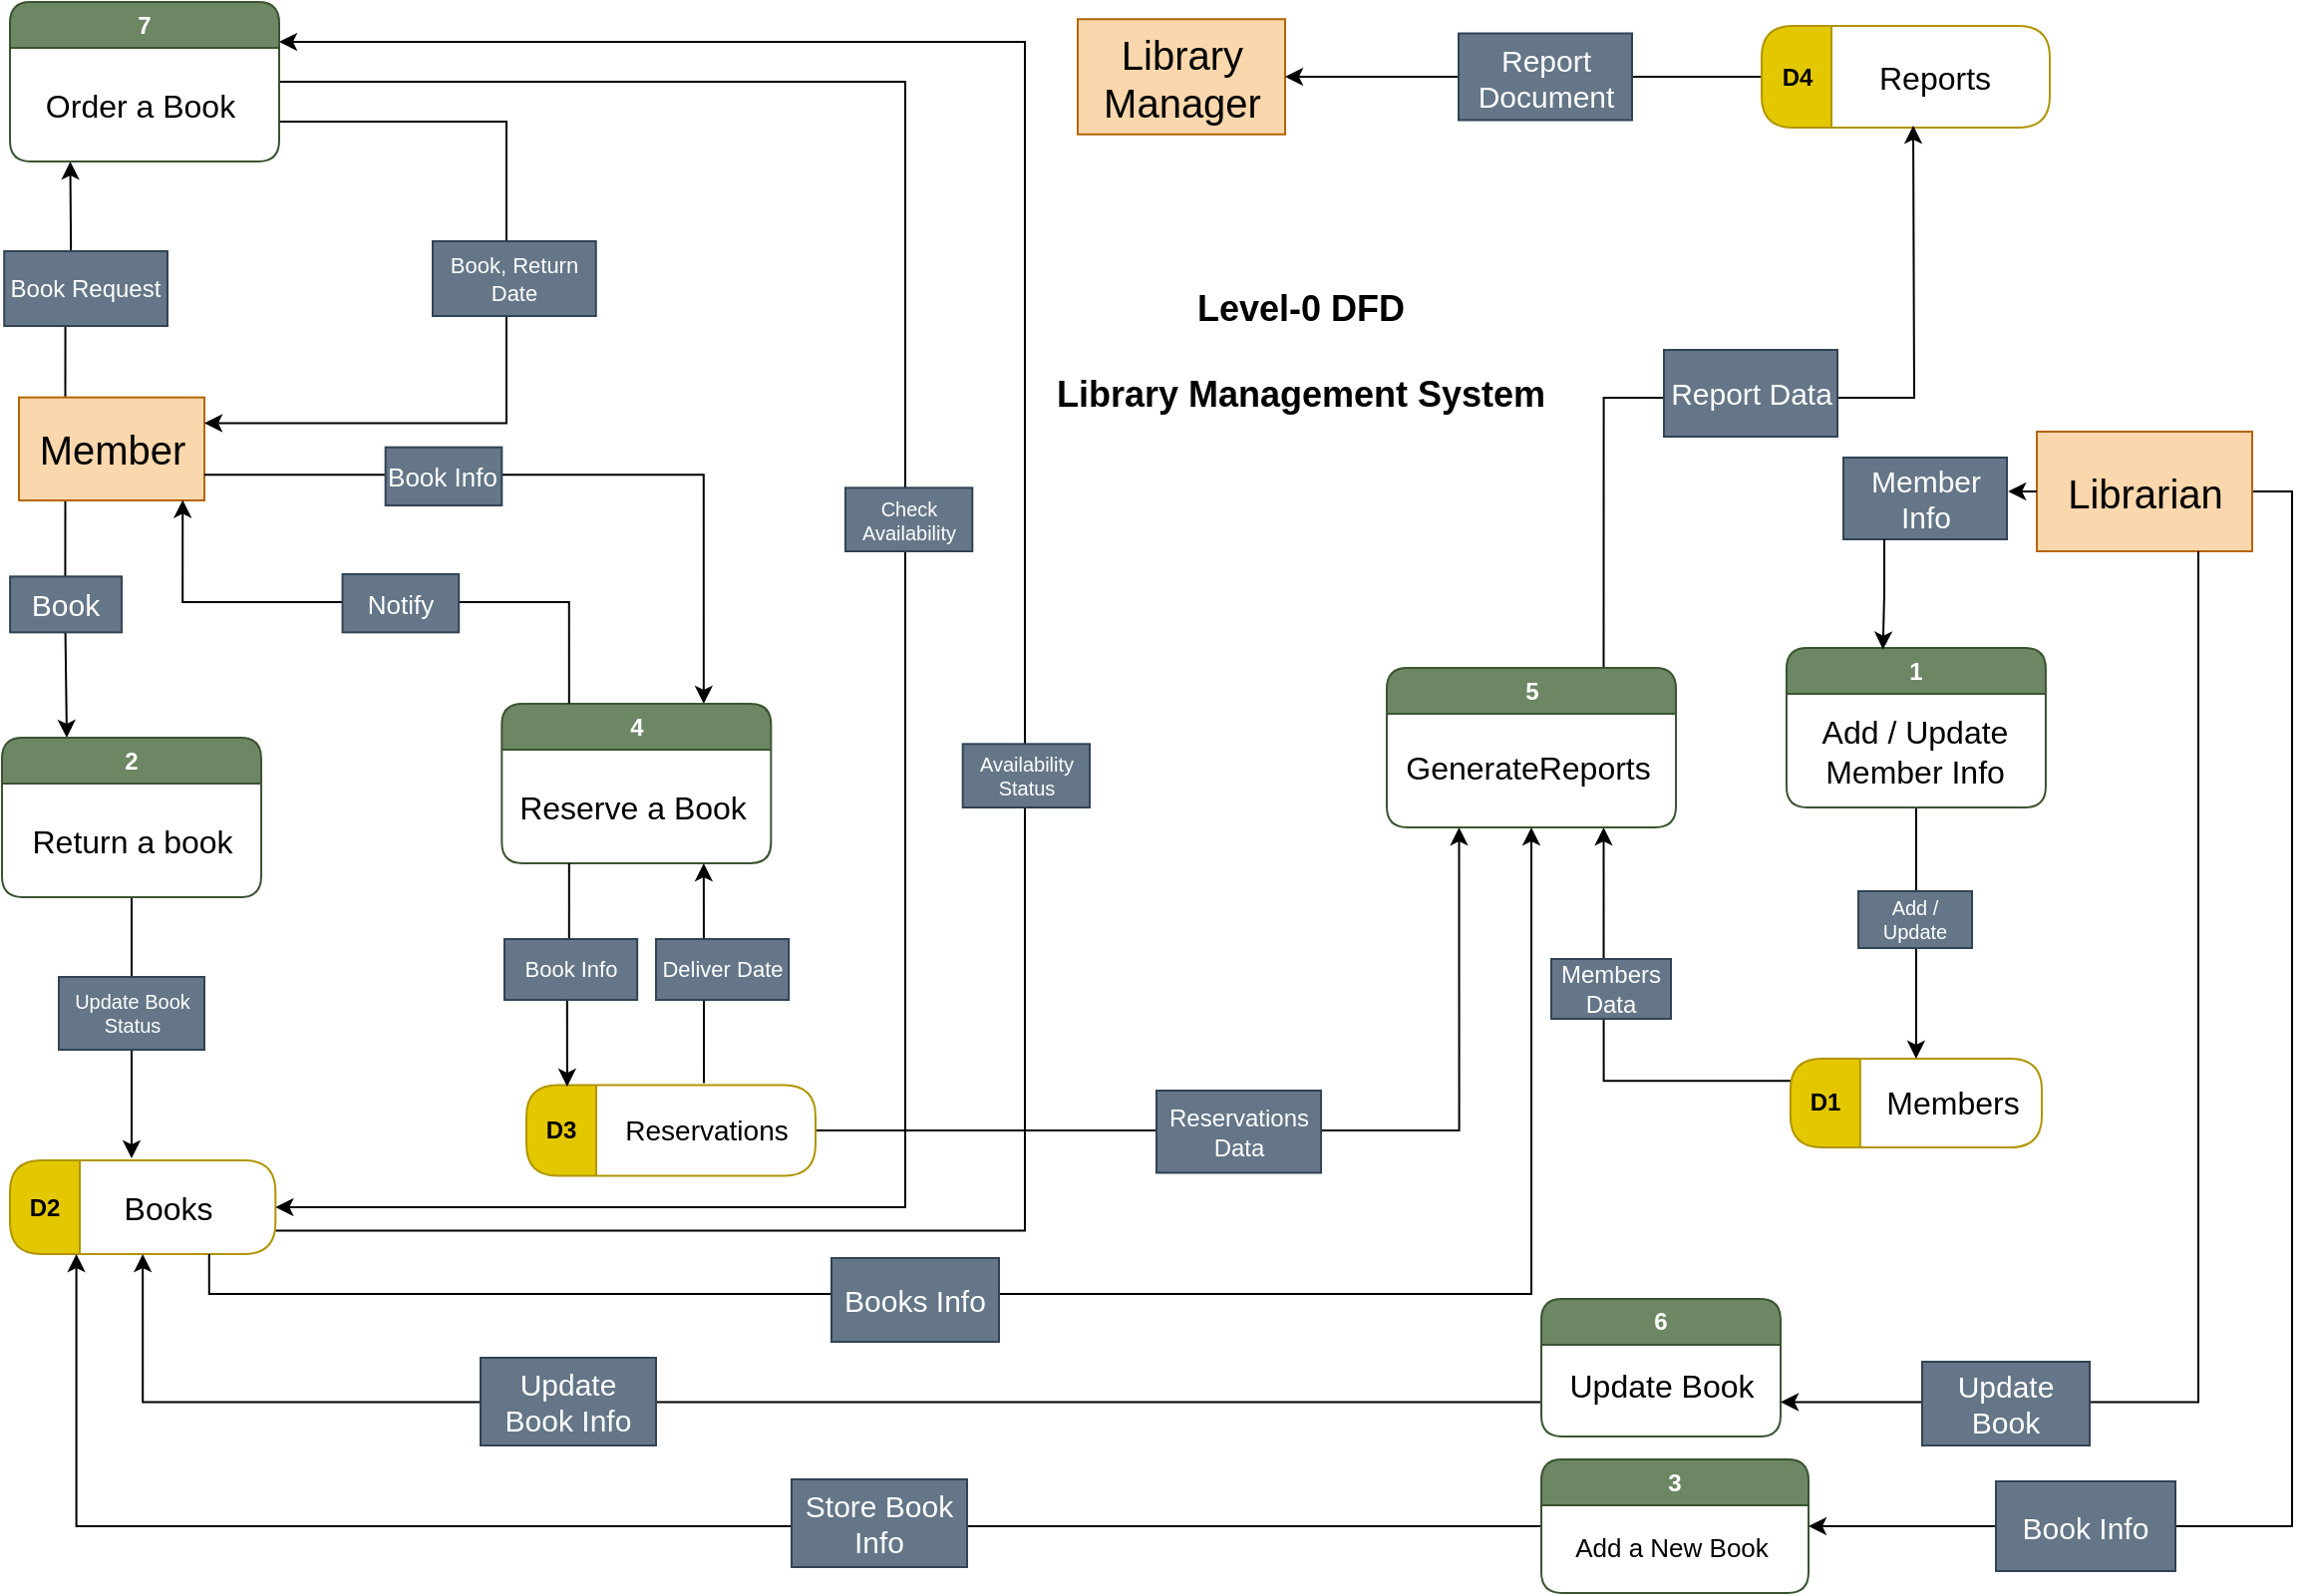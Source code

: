 <mxfile version="23.1.5" type="device">
  <diagram name="Page-1" id="UO-2janXki3INj6RSUzA">
    <mxGraphModel dx="-331" dy="516" grid="1" gridSize="10" guides="1" tooltips="1" connect="1" arrows="1" fold="1" page="1" pageScale="1" pageWidth="1169" pageHeight="827" math="0" shadow="0">
      <root>
        <mxCell id="0" />
        <mxCell id="1" parent="0" />
        <mxCell id="6MY7E0qqYCqP_GdmZhxb-77" style="edgeStyle=orthogonalEdgeStyle;rounded=0;orthogonalLoop=1;jettySize=auto;html=1;exitX=0.25;exitY=0;exitDx=0;exitDy=0;" parent="1" source="SIbeXiMkhlzWqAwlZW-l-3" edge="1">
          <mxGeometry relative="1" as="geometry">
            <mxPoint x="1211.231" y="90" as="targetPoint" />
          </mxGeometry>
        </mxCell>
        <mxCell id="6MY7E0qqYCqP_GdmZhxb-116" style="edgeStyle=orthogonalEdgeStyle;rounded=0;orthogonalLoop=1;jettySize=auto;html=1;exitX=0.25;exitY=1;exitDx=0;exitDy=0;entryX=0.25;entryY=0;entryDx=0;entryDy=0;" parent="1" source="SIbeXiMkhlzWqAwlZW-l-3" target="SIbeXiMkhlzWqAwlZW-l-41" edge="1">
          <mxGeometry relative="1" as="geometry" />
        </mxCell>
        <mxCell id="SIbeXiMkhlzWqAwlZW-l-3" value="Member" style="rounded=0;whiteSpace=wrap;html=1;fontSize=20;fillColor=#fad7ac;strokeColor=#b46504;" parent="1" vertex="1">
          <mxGeometry x="1185.5" y="208.33" width="93" height="51.67" as="geometry" />
        </mxCell>
        <mxCell id="6MY7E0qqYCqP_GdmZhxb-106" style="edgeStyle=orthogonalEdgeStyle;rounded=0;orthogonalLoop=1;jettySize=auto;html=1;exitX=0.25;exitY=1;exitDx=0;exitDy=0;entryX=1;entryY=0.25;entryDx=0;entryDy=0;" parent="1" source="SIbeXiMkhlzWqAwlZW-l-14" target="6MY7E0qqYCqP_GdmZhxb-69" edge="1">
          <mxGeometry relative="1" as="geometry">
            <Array as="points">
              <mxPoint x="1690" y="626" />
              <mxPoint x="1690" y="30" />
            </Array>
          </mxGeometry>
        </mxCell>
        <mxCell id="SIbeXiMkhlzWqAwlZW-l-14" value="D2" style="swimlane;whiteSpace=wrap;html=1;direction=north;startSize=35;rounded=1;fillColor=#e3c800;fontColor=#000000;strokeColor=#B09500;" parent="1" vertex="1">
          <mxGeometry x="1181" y="591" width="133.17" height="47" as="geometry" />
        </mxCell>
        <mxCell id="SIbeXiMkhlzWqAwlZW-l-18" value="Books" style="text;html=1;align=center;verticalAlign=middle;resizable=0;points=[];autosize=1;strokeColor=none;fillColor=none;fontSize=16;" parent="SIbeXiMkhlzWqAwlZW-l-14" vertex="1">
          <mxGeometry x="44" y="8.5" width="70" height="30" as="geometry" />
        </mxCell>
        <mxCell id="6MY7E0qqYCqP_GdmZhxb-67" style="edgeStyle=orthogonalEdgeStyle;rounded=0;orthogonalLoop=1;jettySize=auto;html=1;exitX=0.5;exitY=1;exitDx=0;exitDy=0;" parent="1" source="SIbeXiMkhlzWqAwlZW-l-41" edge="1">
          <mxGeometry relative="1" as="geometry">
            <mxPoint x="1242" y="590" as="targetPoint" />
          </mxGeometry>
        </mxCell>
        <mxCell id="SIbeXiMkhlzWqAwlZW-l-41" value="2" style="swimlane;whiteSpace=wrap;html=1;rounded=1;fillColor=#6d8764;fontColor=#ffffff;strokeColor=#3A5431;" parent="1" vertex="1">
          <mxGeometry x="1177" y="379" width="130" height="80" as="geometry" />
        </mxCell>
        <mxCell id="SIbeXiMkhlzWqAwlZW-l-42" value="Return a book" style="text;html=1;align=center;verticalAlign=middle;resizable=0;points=[];autosize=1;strokeColor=none;fillColor=none;fontSize=16;" parent="SIbeXiMkhlzWqAwlZW-l-41" vertex="1">
          <mxGeometry x="5" y="37" width="120" height="30" as="geometry" />
        </mxCell>
        <mxCell id="SIbeXiMkhlzWqAwlZW-l-55" style="edgeStyle=orthogonalEdgeStyle;rounded=0;orthogonalLoop=1;jettySize=auto;html=1;exitX=0;exitY=0.5;exitDx=0;exitDy=0;entryX=0;entryY=0.25;entryDx=0;entryDy=0;" parent="1" source="SIbeXiMkhlzWqAwlZW-l-51" target="SIbeXiMkhlzWqAwlZW-l-14" edge="1">
          <mxGeometry relative="1" as="geometry" />
        </mxCell>
        <mxCell id="SIbeXiMkhlzWqAwlZW-l-51" value="3" style="swimlane;whiteSpace=wrap;html=1;rounded=1;fillColor=#6d8764;fontColor=#ffffff;strokeColor=#3A5431;" parent="1" vertex="1">
          <mxGeometry x="1949" y="741" width="134" height="67" as="geometry" />
        </mxCell>
        <mxCell id="SIbeXiMkhlzWqAwlZW-l-52" value="Add a New Book" style="text;html=1;align=center;verticalAlign=middle;resizable=0;points=[];autosize=1;strokeColor=none;fillColor=none;fontSize=13;" parent="SIbeXiMkhlzWqAwlZW-l-51" vertex="1">
          <mxGeometry x="5" y="29" width="120" height="30" as="geometry" />
        </mxCell>
        <mxCell id="SIbeXiMkhlzWqAwlZW-l-53" style="edgeStyle=orthogonalEdgeStyle;rounded=0;orthogonalLoop=1;jettySize=auto;html=1;exitX=1;exitY=0.5;exitDx=0;exitDy=0;entryX=1;entryY=0.5;entryDx=0;entryDy=0;" parent="1" source="SIbeXiMkhlzWqAwlZW-l-6" target="SIbeXiMkhlzWqAwlZW-l-51" edge="1">
          <mxGeometry relative="1" as="geometry" />
        </mxCell>
        <mxCell id="SIbeXiMkhlzWqAwlZW-l-59" style="edgeStyle=orthogonalEdgeStyle;rounded=0;orthogonalLoop=1;jettySize=auto;html=1;exitX=1;exitY=0.75;exitDx=0;exitDy=0;entryX=0.75;entryY=0;entryDx=0;entryDy=0;" parent="1" source="SIbeXiMkhlzWqAwlZW-l-3" target="SIbeXiMkhlzWqAwlZW-l-57" edge="1">
          <mxGeometry relative="1" as="geometry" />
        </mxCell>
        <mxCell id="SIbeXiMkhlzWqAwlZW-l-69" style="edgeStyle=orthogonalEdgeStyle;rounded=0;orthogonalLoop=1;jettySize=auto;html=1;exitX=0;exitY=0.75;exitDx=0;exitDy=0;entryX=0.5;entryY=1;entryDx=0;entryDy=0;" parent="1" source="SIbeXiMkhlzWqAwlZW-l-14" target="SIbeXiMkhlzWqAwlZW-l-65" edge="1">
          <mxGeometry relative="1" as="geometry" />
        </mxCell>
        <mxCell id="SIbeXiMkhlzWqAwlZW-l-83" value="&lt;font style=&quot;font-size: 15px;&quot;&gt;Book Info&lt;/font&gt;" style="rounded=0;whiteSpace=wrap;html=1;fillColor=#647687;strokeColor=#314354;fontColor=#ffffff;fontSize=15;" parent="1" vertex="1">
          <mxGeometry x="2177" y="752" width="90" height="45" as="geometry" />
        </mxCell>
        <mxCell id="SIbeXiMkhlzWqAwlZW-l-87" value="Update Book&lt;br style=&quot;font-size: 10px;&quot;&gt;Status" style="rounded=0;whiteSpace=wrap;html=1;fillColor=#647687;fontColor=#ffffff;strokeColor=#314354;fontSize=10;" parent="1" vertex="1">
          <mxGeometry x="1205.5" y="499" width="73" height="36.5" as="geometry" />
        </mxCell>
        <mxCell id="SIbeXiMkhlzWqAwlZW-l-93" value="Store Book Info" style="rounded=0;whiteSpace=wrap;html=1;fontSize=15;fillColor=#647687;fontColor=#ffffff;strokeColor=#314354;" parent="1" vertex="1">
          <mxGeometry x="1573" y="751" width="88" height="44" as="geometry" />
        </mxCell>
        <mxCell id="SIbeXiMkhlzWqAwlZW-l-94" value="&lt;font style=&quot;font-size: 15px;&quot;&gt;Books Info&lt;/font&gt;" style="rounded=0;whiteSpace=wrap;html=1;fillColor=#647687;strokeColor=#314354;fontColor=#ffffff;fontSize=15;" parent="1" vertex="1">
          <mxGeometry x="1593" y="640" width="84" height="42" as="geometry" />
        </mxCell>
        <mxCell id="SIbeXiMkhlzWqAwlZW-l-6" value="&lt;font style=&quot;font-size: 20px;&quot;&gt;Librarian&lt;/font&gt;" style="rounded=0;whiteSpace=wrap;html=1;fillColor=#fad7ac;strokeColor=#b46504;fontSize=20;" parent="1" vertex="1">
          <mxGeometry x="2197.5" y="225.5" width="108" height="60" as="geometry" />
        </mxCell>
        <mxCell id="SIbeXiMkhlzWqAwlZW-l-15" value="D1" style="swimlane;whiteSpace=wrap;html=1;direction=north;startSize=35;rounded=1;swimlaneLine=1;glass=0;shadow=0;fillColor=#e3c800;fontColor=#000000;strokeColor=#B09500;" parent="1" vertex="1">
          <mxGeometry x="2073.92" y="540" width="126.08" height="44.5" as="geometry">
            <mxRectangle x="780" y="320" width="70" height="35" as="alternateBounds" />
          </mxGeometry>
        </mxCell>
        <mxCell id="SIbeXiMkhlzWqAwlZW-l-17" value="Members" style="text;html=1;align=center;verticalAlign=middle;resizable=0;points=[];autosize=1;strokeColor=none;fillColor=none;fontSize=16;container=1;" parent="SIbeXiMkhlzWqAwlZW-l-15" vertex="1">
          <mxGeometry x="36.08" y="7.25" width="90" height="30" as="geometry" />
        </mxCell>
        <mxCell id="SIbeXiMkhlzWqAwlZW-l-32" value="" style="text;html=1;align=center;verticalAlign=middle;resizable=0;points=[];autosize=1;strokeColor=none;fillColor=none;fontSize=13;" parent="1" vertex="1">
          <mxGeometry x="2129" y="470" width="100" height="30" as="geometry" />
        </mxCell>
        <mxCell id="SIbeXiMkhlzWqAwlZW-l-67" style="edgeStyle=orthogonalEdgeStyle;rounded=0;orthogonalLoop=1;jettySize=auto;html=1;exitX=0.75;exitY=0;exitDx=0;exitDy=0;entryX=0.75;entryY=1;entryDx=0;entryDy=0;" parent="1" source="SIbeXiMkhlzWqAwlZW-l-15" target="SIbeXiMkhlzWqAwlZW-l-65" edge="1">
          <mxGeometry relative="1" as="geometry" />
        </mxCell>
        <mxCell id="6MY7E0qqYCqP_GdmZhxb-8" style="edgeStyle=orthogonalEdgeStyle;rounded=0;orthogonalLoop=1;jettySize=auto;html=1;exitX=0;exitY=0.75;exitDx=0;exitDy=0;entryX=0;entryY=0.5;entryDx=0;entryDy=0;" parent="1" source="6MY7E0qqYCqP_GdmZhxb-4" target="SIbeXiMkhlzWqAwlZW-l-14" edge="1">
          <mxGeometry relative="1" as="geometry">
            <mxPoint x="1944" y="712" as="sourcePoint" />
            <mxPoint x="1269" y="660" as="targetPoint" />
          </mxGeometry>
        </mxCell>
        <mxCell id="6MY7E0qqYCqP_GdmZhxb-4" value="6" style="swimlane;whiteSpace=wrap;html=1;rounded=1;fillColor=#6d8764;fontColor=#ffffff;strokeColor=#3A5431;" parent="1" vertex="1">
          <mxGeometry x="1949" y="660.5" width="120" height="69" as="geometry" />
        </mxCell>
        <mxCell id="6MY7E0qqYCqP_GdmZhxb-5" value="Update Book" style="text;html=1;align=center;verticalAlign=middle;resizable=0;points=[];autosize=1;strokeColor=none;fillColor=none;fontSize=16;" parent="6MY7E0qqYCqP_GdmZhxb-4" vertex="1">
          <mxGeometry y="28.5" width="120" height="30" as="geometry" />
        </mxCell>
        <mxCell id="6MY7E0qqYCqP_GdmZhxb-7" style="edgeStyle=orthogonalEdgeStyle;rounded=0;orthogonalLoop=1;jettySize=auto;html=1;exitX=0.75;exitY=1;exitDx=0;exitDy=0;entryX=1;entryY=0.75;entryDx=0;entryDy=0;" parent="1" source="SIbeXiMkhlzWqAwlZW-l-6" target="6MY7E0qqYCqP_GdmZhxb-4" edge="1">
          <mxGeometry relative="1" as="geometry" />
        </mxCell>
        <mxCell id="6MY7E0qqYCqP_GdmZhxb-61" value="Update Book Info" style="rounded=0;whiteSpace=wrap;html=1;fontSize=15;fillColor=#647687;fontColor=#ffffff;strokeColor=#314354;" parent="1" vertex="1">
          <mxGeometry x="1417" y="690" width="88" height="44" as="geometry" />
        </mxCell>
        <mxCell id="6MY7E0qqYCqP_GdmZhxb-64" value="&lt;font style=&quot;font-size: 15px;&quot;&gt;Update Book&lt;/font&gt;" style="rounded=0;whiteSpace=wrap;html=1;fillColor=#647687;strokeColor=#314354;fontColor=#ffffff;fontSize=15;" parent="1" vertex="1">
          <mxGeometry x="2140" y="692" width="84" height="42" as="geometry" />
        </mxCell>
        <mxCell id="6MY7E0qqYCqP_GdmZhxb-79" style="edgeStyle=orthogonalEdgeStyle;rounded=0;orthogonalLoop=1;jettySize=auto;html=1;exitX=1;exitY=0.75;exitDx=0;exitDy=0;entryX=1;entryY=0.25;entryDx=0;entryDy=0;" parent="1" source="6MY7E0qqYCqP_GdmZhxb-69" target="SIbeXiMkhlzWqAwlZW-l-3" edge="1">
          <mxGeometry relative="1" as="geometry">
            <Array as="points">
              <mxPoint x="1430" y="70" />
              <mxPoint x="1430" y="221" />
            </Array>
          </mxGeometry>
        </mxCell>
        <mxCell id="6MY7E0qqYCqP_GdmZhxb-104" style="edgeStyle=orthogonalEdgeStyle;rounded=0;orthogonalLoop=1;jettySize=auto;html=1;exitX=1;exitY=0.5;exitDx=0;exitDy=0;entryX=0.5;entryY=1;entryDx=0;entryDy=0;" parent="1" source="6MY7E0qqYCqP_GdmZhxb-69" target="SIbeXiMkhlzWqAwlZW-l-14" edge="1">
          <mxGeometry relative="1" as="geometry">
            <Array as="points">
              <mxPoint x="1630" y="50" />
              <mxPoint x="1630" y="615" />
            </Array>
          </mxGeometry>
        </mxCell>
        <mxCell id="6MY7E0qqYCqP_GdmZhxb-69" value="7" style="swimlane;whiteSpace=wrap;html=1;rounded=1;fillColor=#6d8764;fontColor=#ffffff;strokeColor=#3A5431;startSize=23;" parent="1" vertex="1">
          <mxGeometry x="1181" y="10.0" width="135" height="80" as="geometry" />
        </mxCell>
        <mxCell id="6MY7E0qqYCqP_GdmZhxb-70" value="Order a Book" style="text;html=1;align=center;verticalAlign=middle;resizable=0;points=[];autosize=1;strokeColor=none;fillColor=none;fontSize=16;" parent="6MY7E0qqYCqP_GdmZhxb-69" vertex="1">
          <mxGeometry x="5" y="37" width="120" height="30" as="geometry" />
        </mxCell>
        <mxCell id="6MY7E0qqYCqP_GdmZhxb-73" value="Book Request" style="rounded=0;whiteSpace=wrap;html=1;fillColor=#647687;strokeColor=#314354;fontColor=#ffffff;fontSize=12;" parent="1" vertex="1">
          <mxGeometry x="1178.12" y="135" width="81.88" height="37.5" as="geometry" />
        </mxCell>
        <mxCell id="SIbeXiMkhlzWqAwlZW-l-57" value="4" style="swimlane;whiteSpace=wrap;html=1;rounded=1;fillColor=#6d8764;fontColor=#ffffff;strokeColor=#3A5431;" parent="1" vertex="1">
          <mxGeometry x="1427.67" y="362" width="135" height="80" as="geometry" />
        </mxCell>
        <mxCell id="SIbeXiMkhlzWqAwlZW-l-58" value="Reserve a Book" style="text;html=1;align=center;verticalAlign=middle;resizable=0;points=[];autosize=1;strokeColor=none;fillColor=none;fontSize=16;" parent="SIbeXiMkhlzWqAwlZW-l-57" vertex="1">
          <mxGeometry x="-5" y="37" width="140" height="30" as="geometry" />
        </mxCell>
        <mxCell id="SIbeXiMkhlzWqAwlZW-l-84" value="&lt;font style=&quot;font-size: 13px;&quot;&gt;Book Info&lt;/font&gt;" style="rounded=0;whiteSpace=wrap;html=1;fillColor=#647687;strokeColor=#314354;fontColor=#ffffff;fontSize=13;" parent="1" vertex="1">
          <mxGeometry x="1369.33" y="233.33" width="58.34" height="29.17" as="geometry" />
        </mxCell>
        <mxCell id="6MY7E0qqYCqP_GdmZhxb-80" value="Book, Return Date" style="rounded=0;whiteSpace=wrap;html=1;fillColor=#647687;strokeColor=#314354;fontColor=#ffffff;fontSize=11;" parent="1" vertex="1">
          <mxGeometry x="1393" y="130" width="81.88" height="37.5" as="geometry" />
        </mxCell>
        <mxCell id="SIbeXiMkhlzWqAwlZW-l-88" value="&lt;font style=&quot;font-size: 15px;&quot;&gt;Book&lt;/font&gt;" style="rounded=0;whiteSpace=wrap;html=1;fillColor=#647687;strokeColor=#314354;fontColor=#ffffff;fontSize=15;" parent="1" vertex="1">
          <mxGeometry x="1181.06" y="298.17" width="56" height="28" as="geometry" />
        </mxCell>
        <mxCell id="6MY7E0qqYCqP_GdmZhxb-98" style="edgeStyle=orthogonalEdgeStyle;rounded=0;orthogonalLoop=1;jettySize=auto;html=1;exitX=0.5;exitY=1;exitDx=0;exitDy=0;entryX=1;entryY=0.5;entryDx=0;entryDy=0;" parent="1" source="SIbeXiMkhlzWqAwlZW-l-23" target="SIbeXiMkhlzWqAwlZW-l-15" edge="1">
          <mxGeometry relative="1" as="geometry" />
        </mxCell>
        <mxCell id="SIbeXiMkhlzWqAwlZW-l-23" value="1" style="swimlane;whiteSpace=wrap;html=1;rounded=1;fillColor=#6d8764;fontColor=#ffffff;strokeColor=#3A5431;" parent="1" vertex="1">
          <mxGeometry x="2071.96" y="334" width="130" height="80" as="geometry" />
        </mxCell>
        <mxCell id="SIbeXiMkhlzWqAwlZW-l-24" value="Add / Update&lt;br&gt;Member Info" style="text;html=1;align=center;verticalAlign=middle;resizable=0;points=[];autosize=1;strokeColor=none;fillColor=none;fontSize=16;" parent="SIbeXiMkhlzWqAwlZW-l-23" vertex="1">
          <mxGeometry x="4" y="27" width="120" height="50" as="geometry" />
        </mxCell>
        <mxCell id="SIbeXiMkhlzWqAwlZW-l-77" value="&lt;font style=&quot;font-size: 10px;&quot;&gt;Add / Update&lt;/font&gt;" style="rounded=0;whiteSpace=wrap;html=1;fillColor=#647687;strokeColor=#314354;fontColor=#ffffff;fontSize=10;" parent="1" vertex="1">
          <mxGeometry x="2108" y="456" width="57" height="28.5" as="geometry" />
        </mxCell>
        <mxCell id="6MY7E0qqYCqP_GdmZhxb-100" style="edgeStyle=orthogonalEdgeStyle;rounded=0;orthogonalLoop=1;jettySize=auto;html=1;exitX=0;exitY=0.5;exitDx=0;exitDy=0;entryX=1.007;entryY=0.404;entryDx=0;entryDy=0;entryPerimeter=0;" parent="1" source="SIbeXiMkhlzWqAwlZW-l-6" target="SIbeXiMkhlzWqAwlZW-l-75" edge="1">
          <mxGeometry relative="1" as="geometry" />
        </mxCell>
        <mxCell id="SIbeXiMkhlzWqAwlZW-l-5" value="&lt;font style=&quot;font-size: 20px;&quot;&gt;Library&lt;br style=&quot;font-size: 20px;&quot;&gt;Manager&lt;/font&gt;" style="rounded=0;whiteSpace=wrap;html=1;fillColor=#fad7ac;strokeColor=#b46504;fontSize=20;" parent="1" vertex="1">
          <mxGeometry x="1716.5" y="18.61" width="104" height="57.78" as="geometry" />
        </mxCell>
        <mxCell id="6MY7E0qqYCqP_GdmZhxb-65" style="edgeStyle=orthogonalEdgeStyle;rounded=0;orthogonalLoop=1;jettySize=auto;html=1;exitX=0.5;exitY=0;exitDx=0;exitDy=0;entryX=1;entryY=0.5;entryDx=0;entryDy=0;" parent="1" source="SIbeXiMkhlzWqAwlZW-l-79" target="SIbeXiMkhlzWqAwlZW-l-5" edge="1">
          <mxGeometry relative="1" as="geometry" />
        </mxCell>
        <mxCell id="SIbeXiMkhlzWqAwlZW-l-79" value="D4" style="swimlane;whiteSpace=wrap;html=1;direction=north;startSize=35;rounded=1;swimlaneLine=1;glass=0;shadow=0;fillColor=#e3c800;fontColor=#000000;strokeColor=#B09500;" parent="1" vertex="1">
          <mxGeometry x="2059.5" y="22" width="144.5" height="51" as="geometry">
            <mxRectangle x="780" y="320" width="70" height="35" as="alternateBounds" />
          </mxGeometry>
        </mxCell>
        <mxCell id="SIbeXiMkhlzWqAwlZW-l-80" value="Reports" style="text;html=1;align=center;verticalAlign=middle;resizable=0;points=[];autosize=1;strokeColor=none;fillColor=none;fontSize=16;container=1;" parent="SIbeXiMkhlzWqAwlZW-l-79" vertex="1">
          <mxGeometry x="46" y="10.5" width="80" height="30" as="geometry" />
        </mxCell>
        <mxCell id="SIbeXiMkhlzWqAwlZW-l-81" style="edgeStyle=orthogonalEdgeStyle;rounded=0;orthogonalLoop=1;jettySize=auto;html=1;exitX=0.75;exitY=0;exitDx=0;exitDy=0;" parent="1" source="SIbeXiMkhlzWqAwlZW-l-65" edge="1">
          <mxGeometry relative="1" as="geometry">
            <mxPoint x="2135.5" y="72" as="targetPoint" />
          </mxGeometry>
        </mxCell>
        <mxCell id="SIbeXiMkhlzWqAwlZW-l-100" value="Report&lt;br&gt;Document" style="rounded=0;whiteSpace=wrap;html=1;fillColor=#647687;strokeColor=#314354;fontColor=#ffffff;fontSize=15;" parent="1" vertex="1">
          <mxGeometry x="1907.5" y="25.75" width="87" height="43.5" as="geometry" />
        </mxCell>
        <mxCell id="SIbeXiMkhlzWqAwlZW-l-75" value="Member Info" style="rounded=0;whiteSpace=wrap;html=1;fillColor=#647687;strokeColor=#314354;fontColor=#ffffff;fontSize=15;" parent="1" vertex="1">
          <mxGeometry x="2100.5" y="238.5" width="82" height="41" as="geometry" />
        </mxCell>
        <mxCell id="6MY7E0qqYCqP_GdmZhxb-107" value="Check&lt;br&gt;Availability" style="rounded=0;whiteSpace=wrap;html=1;fillColor=#647687;fontColor=#ffffff;strokeColor=#314354;fontSize=10;" parent="1" vertex="1">
          <mxGeometry x="1600" y="253.67" width="63.66" height="31.83" as="geometry" />
        </mxCell>
        <mxCell id="6MY7E0qqYCqP_GdmZhxb-109" value="Availability&lt;br&gt;Status" style="rounded=0;whiteSpace=wrap;html=1;fillColor=#647687;fontColor=#ffffff;strokeColor=#314354;fontSize=10;" parent="1" vertex="1">
          <mxGeometry x="1658.84" y="382.17" width="63.66" height="31.83" as="geometry" />
        </mxCell>
        <mxCell id="6MY7E0qqYCqP_GdmZhxb-110" style="edgeStyle=orthogonalEdgeStyle;rounded=0;orthogonalLoop=1;jettySize=auto;html=1;exitX=0.25;exitY=1;exitDx=0;exitDy=0;entryX=0.372;entryY=0.01;entryDx=0;entryDy=0;entryPerimeter=0;" parent="1" source="SIbeXiMkhlzWqAwlZW-l-75" target="SIbeXiMkhlzWqAwlZW-l-23" edge="1">
          <mxGeometry relative="1" as="geometry" />
        </mxCell>
        <mxCell id="6MY7E0qqYCqP_GdmZhxb-112" style="edgeStyle=orthogonalEdgeStyle;rounded=0;orthogonalLoop=1;jettySize=auto;html=1;exitX=0.25;exitY=0;exitDx=0;exitDy=0;entryX=0.883;entryY=0.995;entryDx=0;entryDy=0;entryPerimeter=0;" parent="1" source="SIbeXiMkhlzWqAwlZW-l-57" target="SIbeXiMkhlzWqAwlZW-l-3" edge="1">
          <mxGeometry relative="1" as="geometry" />
        </mxCell>
        <mxCell id="6MY7E0qqYCqP_GdmZhxb-113" value="Notify" style="rounded=0;whiteSpace=wrap;html=1;fillColor=#647687;strokeColor=#314354;fontColor=#ffffff;fontSize=13;" parent="1" vertex="1">
          <mxGeometry x="1347.77" y="297" width="58.34" height="29.17" as="geometry" />
        </mxCell>
        <mxCell id="4zvIdIuYwLj5NkcdouDY-3" style="edgeStyle=orthogonalEdgeStyle;rounded=0;orthogonalLoop=1;jettySize=auto;html=1;exitX=1.021;exitY=0.614;exitDx=0;exitDy=0;exitPerimeter=0;entryX=0.75;entryY=1;entryDx=0;entryDy=0;" parent="1" source="SIbeXiMkhlzWqAwlZW-l-13" target="SIbeXiMkhlzWqAwlZW-l-57" edge="1">
          <mxGeometry relative="1" as="geometry">
            <mxPoint x="1549" y="460" as="targetPoint" />
          </mxGeometry>
        </mxCell>
        <mxCell id="0VFq2frsCPP7xvFXGnlF-2" style="edgeStyle=orthogonalEdgeStyle;rounded=0;orthogonalLoop=1;jettySize=auto;html=1;exitX=0.5;exitY=1;exitDx=0;exitDy=0;entryX=0.25;entryY=1;entryDx=0;entryDy=0;" edge="1" parent="1" source="SIbeXiMkhlzWqAwlZW-l-13" target="SIbeXiMkhlzWqAwlZW-l-65">
          <mxGeometry relative="1" as="geometry" />
        </mxCell>
        <mxCell id="SIbeXiMkhlzWqAwlZW-l-13" value="D3" style="swimlane;whiteSpace=wrap;html=1;direction=north;startSize=35;rounded=1;fillColor=#e3c800;fontColor=#000000;strokeColor=#B09500;" parent="1" vertex="1">
          <mxGeometry x="1440" y="553.23" width="145" height="45.53" as="geometry" />
        </mxCell>
        <mxCell id="SIbeXiMkhlzWqAwlZW-l-19" value="Reservations" style="text;html=1;align=center;verticalAlign=middle;resizable=0;points=[];autosize=1;strokeColor=none;fillColor=none;fontSize=14;" parent="SIbeXiMkhlzWqAwlZW-l-13" vertex="1">
          <mxGeometry x="35" y="7.77" width="110" height="30" as="geometry" />
        </mxCell>
        <mxCell id="6MY7E0qqYCqP_GdmZhxb-118" value="Level-0 DFD&lt;br style=&quot;font-size: 18px;&quot;&gt;&lt;br style=&quot;font-size: 18px;&quot;&gt;Library Management System" style="text;html=1;align=center;verticalAlign=middle;resizable=0;points=[];autosize=1;strokeColor=none;fillColor=none;fontStyle=1;fontSize=18;" parent="1" vertex="1">
          <mxGeometry x="1693" y="145.5" width="270" height="80" as="geometry" />
        </mxCell>
        <mxCell id="SIbeXiMkhlzWqAwlZW-l-65" value="5" style="swimlane;whiteSpace=wrap;html=1;rounded=1;fillColor=#6d8764;fontColor=#ffffff;strokeColor=#3A5431;container=0;" parent="1" vertex="1">
          <mxGeometry x="1871.5" y="344" width="145" height="80" as="geometry" />
        </mxCell>
        <mxCell id="SIbeXiMkhlzWqAwlZW-l-66" value="GenerateReports" style="text;html=1;align=center;verticalAlign=middle;resizable=0;points=[];autosize=1;strokeColor=none;fillColor=none;fontSize=16;" parent="SIbeXiMkhlzWqAwlZW-l-65" vertex="1">
          <mxGeometry x="-5" y="35" width="150" height="30" as="geometry" />
        </mxCell>
        <mxCell id="SIbeXiMkhlzWqAwlZW-l-82" value="Report Data" style="rounded=0;whiteSpace=wrap;html=1;fillColor=#647687;strokeColor=#314354;fontColor=#ffffff;fontSize=15;" parent="1" vertex="1">
          <mxGeometry x="2010.5" y="184.5" width="87" height="43.5" as="geometry" />
        </mxCell>
        <mxCell id="9-8SL24ZD29cEMsJOT-W-1" value="Members Data" style="rounded=0;whiteSpace=wrap;html=1;fillColor=#647687;strokeColor=#314354;fontColor=#ffffff;fontSize=12;" parent="1" vertex="1">
          <mxGeometry x="1954" y="490" width="60" height="30" as="geometry" />
        </mxCell>
        <mxCell id="4zvIdIuYwLj5NkcdouDY-1" style="edgeStyle=orthogonalEdgeStyle;rounded=0;orthogonalLoop=1;jettySize=auto;html=1;exitX=0.25;exitY=1;exitDx=0;exitDy=0;entryX=0.983;entryY=0.141;entryDx=0;entryDy=0;entryPerimeter=0;" parent="1" source="SIbeXiMkhlzWqAwlZW-l-57" target="SIbeXiMkhlzWqAwlZW-l-13" edge="1">
          <mxGeometry relative="1" as="geometry" />
        </mxCell>
        <mxCell id="4zvIdIuYwLj5NkcdouDY-2" value="Book Info" style="rounded=0;whiteSpace=wrap;html=1;fillColor=#647687;strokeColor=#314354;fontColor=#ffffff;fontSize=11;" parent="1" vertex="1">
          <mxGeometry x="1429" y="480" width="66.59" height="30.5" as="geometry" />
        </mxCell>
        <mxCell id="4zvIdIuYwLj5NkcdouDY-4" value="Deliver Date" style="rounded=0;whiteSpace=wrap;html=1;fillColor=#647687;strokeColor=#314354;fontColor=#ffffff;fontSize=11;" parent="1" vertex="1">
          <mxGeometry x="1505" y="480" width="66.59" height="30.5" as="geometry" />
        </mxCell>
        <mxCell id="0VFq2frsCPP7xvFXGnlF-3" value="Reservations&lt;br&gt;Data" style="rounded=0;whiteSpace=wrap;html=1;fillColor=#647687;strokeColor=#314354;fontColor=#ffffff;fontSize=12;" vertex="1" parent="1">
          <mxGeometry x="1756" y="556" width="82.5" height="41.25" as="geometry" />
        </mxCell>
      </root>
    </mxGraphModel>
  </diagram>
</mxfile>
